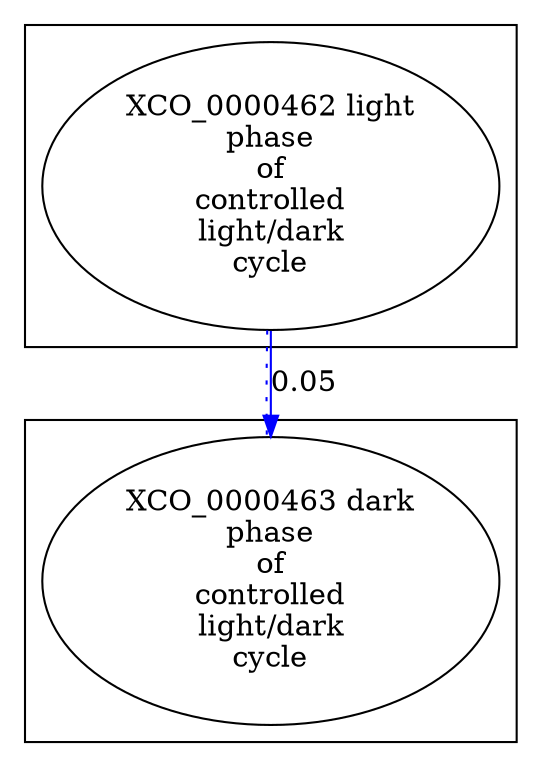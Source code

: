 digraph cliquegraph {
subgraph cluster_XCO_0000463 {XCO_0000463 [ label="XCO_0000463 dark
phase
of
controlled
light/dark
cycle" ];}

subgraph cluster_XCO_0000462 {XCO_0000462 [ label="XCO_0000462 light
phase
of
controlled
light/dark
cycle" ];}
XCO_0000462 -> XCO_0000463 [ arrowhead = none, penwidth=1, color=blue, label="", style=dotted]
XCO_0000462 -> XCO_0000463 [ arrowhead = normal, penwidth=1, color=blue, label="0.05", style=solid]
}